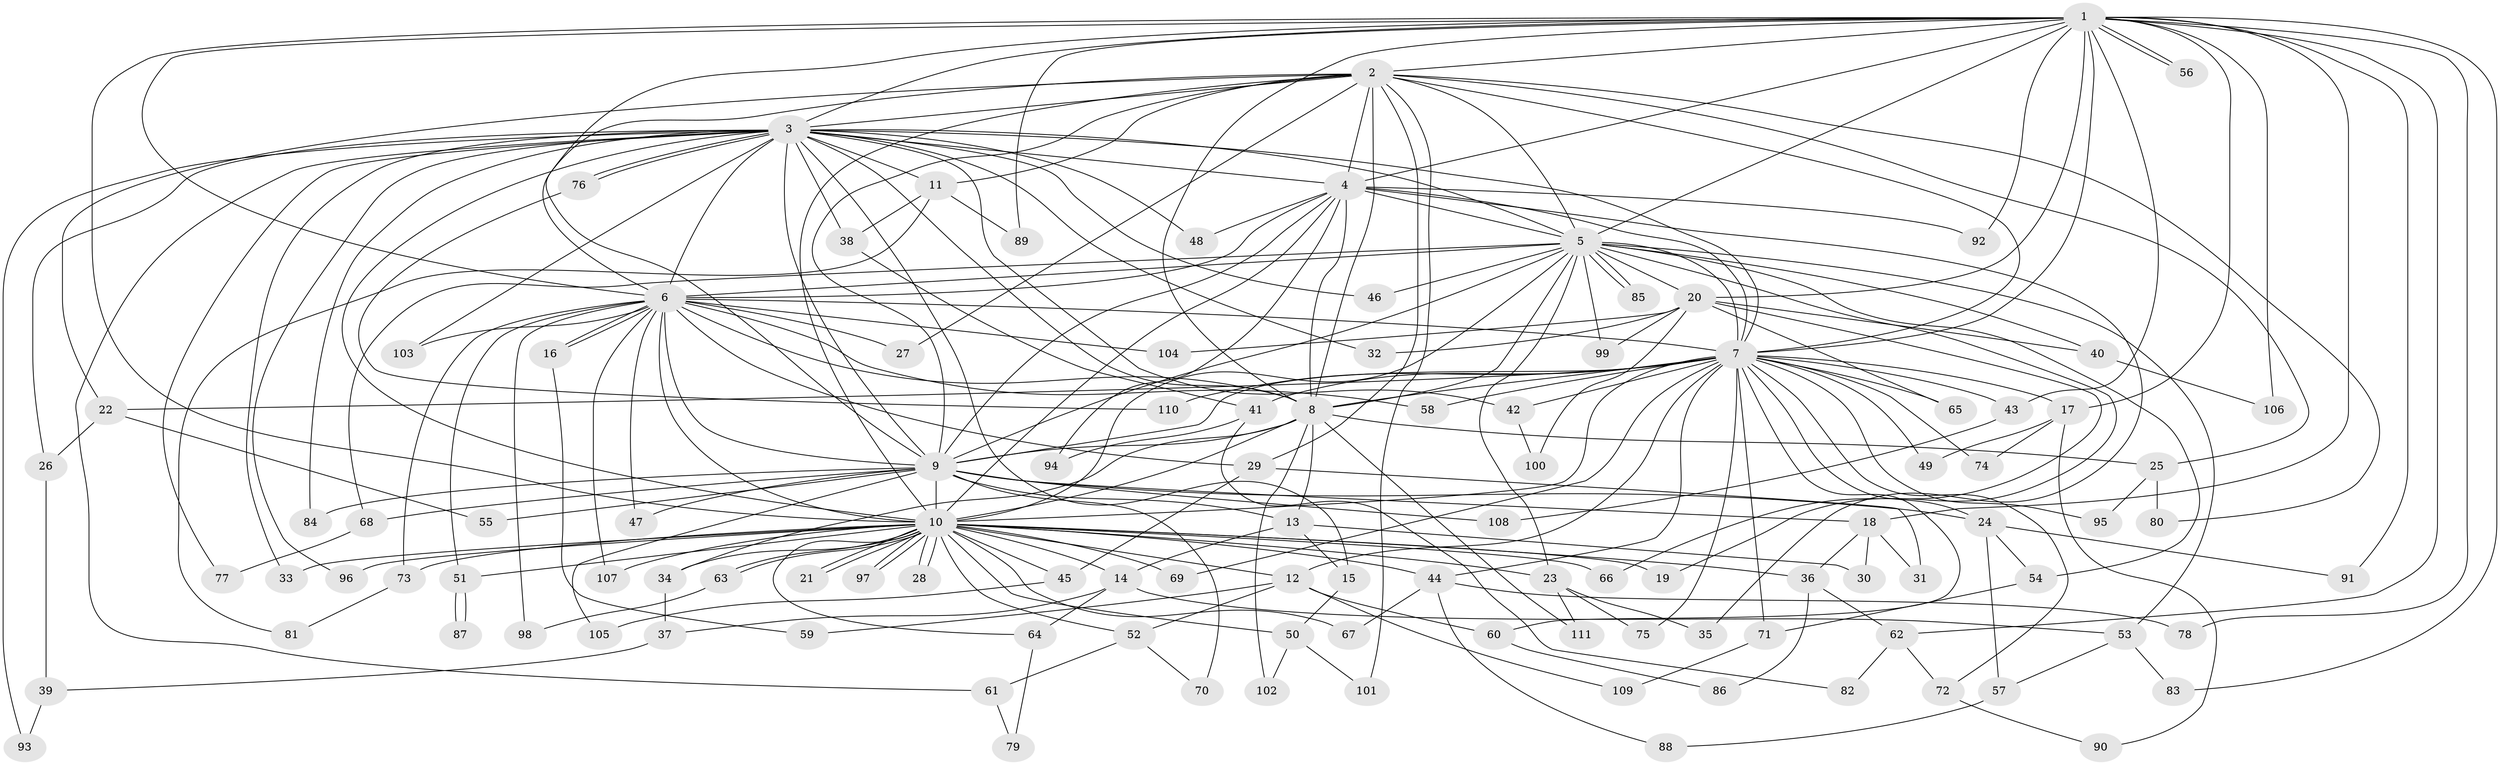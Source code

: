 // coarse degree distribution, {18: 0.06060606060606061, 12: 0.06060606060606061, 14: 0.030303030303030304, 15: 0.030303030303030304, 10: 0.030303030303030304, 21: 0.030303030303030304, 4: 0.06060606060606061, 5: 0.18181818181818182, 2: 0.21212121212121213, 3: 0.21212121212121213, 6: 0.06060606060606061, 1: 0.030303030303030304}
// Generated by graph-tools (version 1.1) at 2025/17/03/04/25 18:17:32]
// undirected, 111 vertices, 247 edges
graph export_dot {
graph [start="1"]
  node [color=gray90,style=filled];
  1;
  2;
  3;
  4;
  5;
  6;
  7;
  8;
  9;
  10;
  11;
  12;
  13;
  14;
  15;
  16;
  17;
  18;
  19;
  20;
  21;
  22;
  23;
  24;
  25;
  26;
  27;
  28;
  29;
  30;
  31;
  32;
  33;
  34;
  35;
  36;
  37;
  38;
  39;
  40;
  41;
  42;
  43;
  44;
  45;
  46;
  47;
  48;
  49;
  50;
  51;
  52;
  53;
  54;
  55;
  56;
  57;
  58;
  59;
  60;
  61;
  62;
  63;
  64;
  65;
  66;
  67;
  68;
  69;
  70;
  71;
  72;
  73;
  74;
  75;
  76;
  77;
  78;
  79;
  80;
  81;
  82;
  83;
  84;
  85;
  86;
  87;
  88;
  89;
  90;
  91;
  92;
  93;
  94;
  95;
  96;
  97;
  98;
  99;
  100;
  101;
  102;
  103;
  104;
  105;
  106;
  107;
  108;
  109;
  110;
  111;
  1 -- 2;
  1 -- 3;
  1 -- 4;
  1 -- 5;
  1 -- 6;
  1 -- 7;
  1 -- 8;
  1 -- 9;
  1 -- 10;
  1 -- 17;
  1 -- 18;
  1 -- 20;
  1 -- 43;
  1 -- 56;
  1 -- 56;
  1 -- 62;
  1 -- 78;
  1 -- 83;
  1 -- 89;
  1 -- 91;
  1 -- 92;
  1 -- 106;
  2 -- 3;
  2 -- 4;
  2 -- 5;
  2 -- 6;
  2 -- 7;
  2 -- 8;
  2 -- 9;
  2 -- 10;
  2 -- 11;
  2 -- 22;
  2 -- 25;
  2 -- 27;
  2 -- 29;
  2 -- 80;
  2 -- 101;
  3 -- 4;
  3 -- 5;
  3 -- 6;
  3 -- 7;
  3 -- 8;
  3 -- 9;
  3 -- 10;
  3 -- 11;
  3 -- 15;
  3 -- 26;
  3 -- 32;
  3 -- 33;
  3 -- 38;
  3 -- 42;
  3 -- 46;
  3 -- 48;
  3 -- 61;
  3 -- 76;
  3 -- 76;
  3 -- 77;
  3 -- 84;
  3 -- 93;
  3 -- 96;
  3 -- 103;
  4 -- 5;
  4 -- 6;
  4 -- 7;
  4 -- 8;
  4 -- 9;
  4 -- 10;
  4 -- 35;
  4 -- 48;
  4 -- 92;
  4 -- 94;
  5 -- 6;
  5 -- 7;
  5 -- 8;
  5 -- 9;
  5 -- 10;
  5 -- 19;
  5 -- 20;
  5 -- 23;
  5 -- 40;
  5 -- 46;
  5 -- 53;
  5 -- 54;
  5 -- 68;
  5 -- 85;
  5 -- 85;
  5 -- 99;
  6 -- 7;
  6 -- 8;
  6 -- 9;
  6 -- 10;
  6 -- 16;
  6 -- 16;
  6 -- 27;
  6 -- 29;
  6 -- 47;
  6 -- 51;
  6 -- 58;
  6 -- 73;
  6 -- 98;
  6 -- 103;
  6 -- 104;
  6 -- 107;
  7 -- 8;
  7 -- 9;
  7 -- 10;
  7 -- 12;
  7 -- 17;
  7 -- 22;
  7 -- 24;
  7 -- 41;
  7 -- 42;
  7 -- 43;
  7 -- 44;
  7 -- 49;
  7 -- 58;
  7 -- 60;
  7 -- 65;
  7 -- 69;
  7 -- 71;
  7 -- 72;
  7 -- 74;
  7 -- 75;
  7 -- 95;
  7 -- 110;
  8 -- 9;
  8 -- 10;
  8 -- 13;
  8 -- 25;
  8 -- 34;
  8 -- 102;
  8 -- 111;
  9 -- 10;
  9 -- 13;
  9 -- 18;
  9 -- 24;
  9 -- 47;
  9 -- 55;
  9 -- 68;
  9 -- 70;
  9 -- 84;
  9 -- 105;
  9 -- 108;
  10 -- 12;
  10 -- 14;
  10 -- 19;
  10 -- 21;
  10 -- 21;
  10 -- 23;
  10 -- 28;
  10 -- 28;
  10 -- 33;
  10 -- 34;
  10 -- 36;
  10 -- 44;
  10 -- 45;
  10 -- 50;
  10 -- 51;
  10 -- 52;
  10 -- 63;
  10 -- 63;
  10 -- 64;
  10 -- 66;
  10 -- 67;
  10 -- 69;
  10 -- 73;
  10 -- 96;
  10 -- 97;
  10 -- 97;
  10 -- 107;
  11 -- 38;
  11 -- 81;
  11 -- 89;
  12 -- 52;
  12 -- 59;
  12 -- 60;
  12 -- 109;
  13 -- 14;
  13 -- 15;
  13 -- 30;
  14 -- 37;
  14 -- 53;
  14 -- 64;
  15 -- 50;
  16 -- 59;
  17 -- 49;
  17 -- 74;
  17 -- 90;
  18 -- 30;
  18 -- 31;
  18 -- 36;
  20 -- 32;
  20 -- 40;
  20 -- 65;
  20 -- 66;
  20 -- 99;
  20 -- 100;
  20 -- 104;
  22 -- 26;
  22 -- 55;
  23 -- 35;
  23 -- 75;
  23 -- 111;
  24 -- 54;
  24 -- 57;
  24 -- 91;
  25 -- 80;
  25 -- 95;
  26 -- 39;
  29 -- 31;
  29 -- 45;
  34 -- 37;
  36 -- 62;
  36 -- 86;
  37 -- 39;
  38 -- 41;
  39 -- 93;
  40 -- 106;
  41 -- 82;
  41 -- 94;
  42 -- 100;
  43 -- 108;
  44 -- 67;
  44 -- 78;
  44 -- 88;
  45 -- 105;
  50 -- 101;
  50 -- 102;
  51 -- 87;
  51 -- 87;
  52 -- 61;
  52 -- 70;
  53 -- 57;
  53 -- 83;
  54 -- 71;
  57 -- 88;
  60 -- 86;
  61 -- 79;
  62 -- 72;
  62 -- 82;
  63 -- 98;
  64 -- 79;
  68 -- 77;
  71 -- 109;
  72 -- 90;
  73 -- 81;
  76 -- 110;
}
